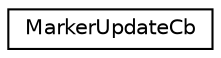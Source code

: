 digraph G
{
  edge [fontname="Helvetica",fontsize="10",labelfontname="Helvetica",labelfontsize="10"];
  node [fontname="Helvetica",fontsize="10",shape=record];
  rankdir=LR;
  Node1 [label="MarkerUpdateCb",height=0.2,width=0.4,color="black", fillcolor="white", style="filled",URL="$d5/d48/structMarkerUpdateCb.html"];
}
